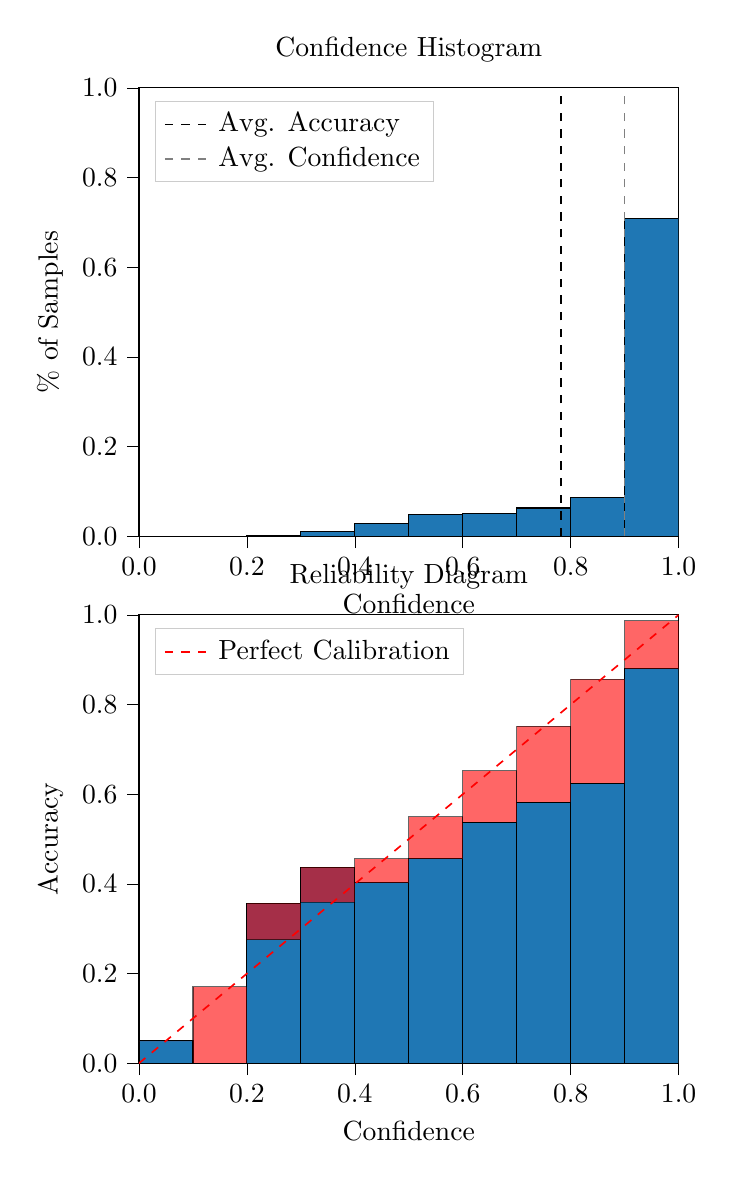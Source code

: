 % This file was created by tikzplotlib v0.9.8.
\begin{tikzpicture}

\definecolor{color0}{rgb}{0.122,0.467,0.706}

\begin{groupplot}[group style={group size=1 by 2}]
\nextgroupplot[
legend cell align={left},
legend style={
  fill opacity=0.8,
  draw opacity=1,
  text opacity=1,
  at={(0.03,0.97)},
  anchor=north west,
  draw=white!80!black
},
tick align=outside,
tick pos=left,
title={Confidence Histogram},
x grid style={white!69.02!black},
xlabel={Confidence},
xmin=0, xmax=1,
xtick style={color=black},
xtick={0,0.2,0.4,0.6,0.8,1},
xticklabels={0.0,0.2,0.4,0.6,0.8,1.0},
y grid style={white!69.02!black},
ylabel={\% of Samples},
ymin=0, ymax=1,
ytick style={color=black},
ytick={0,0.2,0.4,0.6,0.8,1},
yticklabels={0.0,0.2,0.4,0.6,0.8,1.0}
]
\draw[draw=black,fill=color0] (axis cs:-6.939e-18,0) rectangle (axis cs:0.1,0);
\draw[draw=black,fill=color0] (axis cs:0.1,0) rectangle (axis cs:0.2,0.0);
\draw[draw=black,fill=color0] (axis cs:0.2,0) rectangle (axis cs:0.3,0.002);
\draw[draw=black,fill=color0] (axis cs:0.3,0) rectangle (axis cs:0.4,0.011);
\draw[draw=black,fill=color0] (axis cs:0.4,0) rectangle (axis cs:0.5,0.029);
\draw[draw=black,fill=color0] (axis cs:0.5,0) rectangle (axis cs:0.6,0.048);
\draw[draw=black,fill=color0] (axis cs:0.6,0) rectangle (axis cs:0.7,0.051);
\draw[draw=black,fill=color0] (axis cs:0.7,0) rectangle (axis cs:0.8,0.063);
\draw[draw=black,fill=color0] (axis cs:0.8,0) rectangle (axis cs:0.9,0.087);
\draw[draw=black,fill=color0] (axis cs:0.9,0) rectangle (axis cs:1,0.709);
\addplot [semithick, black, dashed]
table {%
0.782 0
0.782 1
};
\addlegendentry{Avg. Accuracy}
\addplot [semithick, white!50.196!black, dashed]
table {%
0.9 0
0.9 1
};
\addlegendentry{Avg. Confidence}

\nextgroupplot[
legend cell align={left},
legend style={
  fill opacity=0.8,
  draw opacity=1,
  text opacity=1,
  at={(0.03,0.97)},
  anchor=north west,
  draw=white!80!black
},
tick align=outside,
tick pos=left,
title={Reliability Diagram},
x grid style={white!69.02!black},
xlabel={Confidence},
xmin=0, xmax=1,
xtick style={color=black},
xtick={0,0.2,0.4,0.6,0.8,1},
xticklabels={0.0,0.2,0.4,0.6,0.8,1.0},
y grid style={white!69.02!black},
ylabel={Accuracy},
ymin=0, ymax=1,
ytick style={color=black},
ytick={0,0.2,0.4,0.6,0.8,1},
yticklabels={0.0,0.2,0.4,0.6,0.8,1.0}
]
\draw[draw=black,fill=color0] (axis cs:-6.939e-18,0) rectangle (axis cs:0.1,0.05);
\draw[draw=black,fill=color0] (axis cs:0.1,0) rectangle (axis cs:0.2,0);
\draw[draw=black,fill=color0] (axis cs:0.2,0) rectangle (axis cs:0.3,0.357);
\draw[draw=black,fill=color0] (axis cs:0.3,0) rectangle (axis cs:0.4,0.437);
\draw[draw=black,fill=color0] (axis cs:0.4,0) rectangle (axis cs:0.5,0.403);
\draw[draw=black,fill=color0] (axis cs:0.5,0) rectangle (axis cs:0.6,0.456);
\draw[draw=black,fill=color0] (axis cs:0.6,0) rectangle (axis cs:0.7,0.538);
\draw[draw=black,fill=color0] (axis cs:0.7,0) rectangle (axis cs:0.8,0.582);
\draw[draw=black,fill=color0] (axis cs:0.8,0) rectangle (axis cs:0.9,0.624);
\draw[draw=black,fill=color0] (axis cs:0.9,0) rectangle (axis cs:1,0.88);
\draw[draw=black,fill=red,opacity=0.6] (axis cs:-6.939e-18,0.05) rectangle (axis cs:0.1,0.05);
\draw[draw=black,fill=red,opacity=0.6] (axis cs:0.1,0) rectangle (axis cs:0.2,0.171);
\draw[draw=black,fill=red,opacity=0.6] (axis cs:0.2,0.357) rectangle (axis cs:0.3,0.276);
\draw[draw=black,fill=red,opacity=0.6] (axis cs:0.3,0.437) rectangle (axis cs:0.4,0.359);
\draw[draw=black,fill=red,opacity=0.6] (axis cs:0.4,0.403) rectangle (axis cs:0.5,0.456);
\draw[draw=black,fill=red,opacity=0.6] (axis cs:0.5,0.456) rectangle (axis cs:0.6,0.55);
\draw[draw=black,fill=red,opacity=0.6] (axis cs:0.6,0.538) rectangle (axis cs:0.7,0.652);
\draw[draw=black,fill=red,opacity=0.6] (axis cs:0.7,0.582) rectangle (axis cs:0.8,0.752);
\draw[draw=black,fill=red,opacity=0.6] (axis cs:0.8,0.624) rectangle (axis cs:0.9,0.856);
\draw[draw=black,fill=red,opacity=0.6] (axis cs:0.9,0.88) rectangle (axis cs:1,0.987);
\addplot [semithick, red, dashed]
table {%
0 0
1 1
};
\addlegendentry{Perfect Calibration}
\end{groupplot}

\end{tikzpicture}
